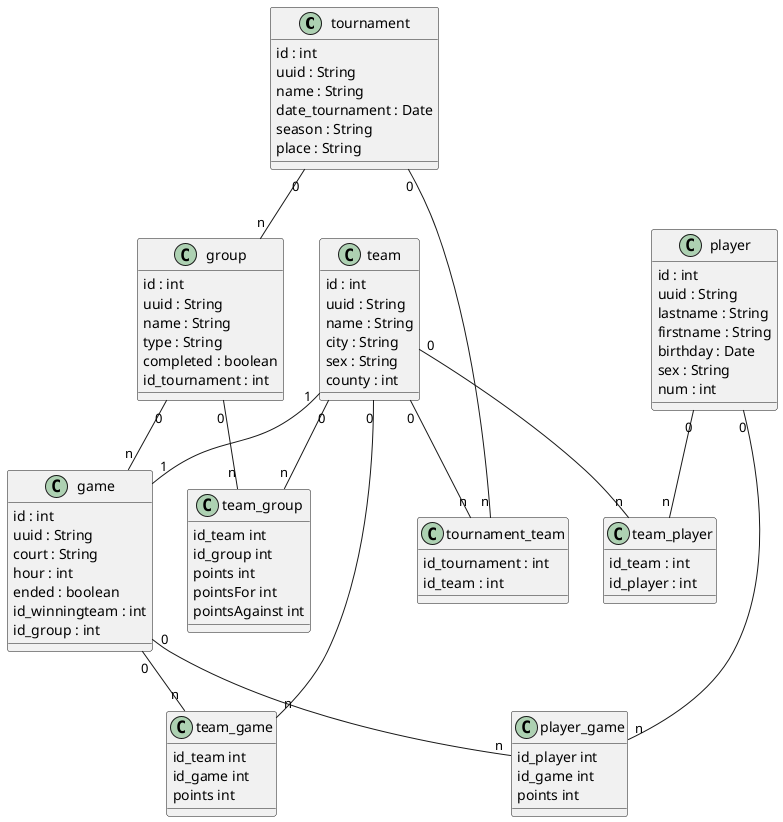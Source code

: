 @startuml

class tournament {
    id : int
    uuid : String
    name : String
    date_tournament : Date
    season : String
    place : String
}

class team {
    id : int
    uuid : String
    name : String
    city : String
    sex : String
    county : int
}

class player {
    id : int
    uuid : String
    lastname : String
    firstname : String
    birthday : Date
    sex : String
    num : int
}

class group {
    id : int
    uuid : String
    name : String
    type : String
    completed : boolean
    id_tournament : int
}
tournament "0" -- "n" group

class game {
    id : int
    uuid : String
    court : String
    hour : int
    ended : boolean
    id_winningteam : int
    id_group : int
}
team "1" -- "1" game
group "0" -- "n" game

class tournament_team {
    id_tournament : int
    id_team : int
}
tournament "0" -- "n" tournament_team
team "0" -- "n" tournament_team

class team_player {
    id_team : int
    id_player : int
}
team "0" -- "n" team_player
player "0" -- "n" team_player

class team_group {
    id_team int
    id_group int
    points int
    pointsFor int
    pointsAgainst int
}
team "0" -- "n" team_group
group "0" -- "n" team_group

class team_game {
    id_team int
    id_game int
    points int
}
team "0" -- "n" team_game
game "0" -- "n" team_game

class player_game {
    id_player int
    id_game int
    points int
}
player "0" -- "n" player_game
game "0" -- "n" player_game

@enduml
